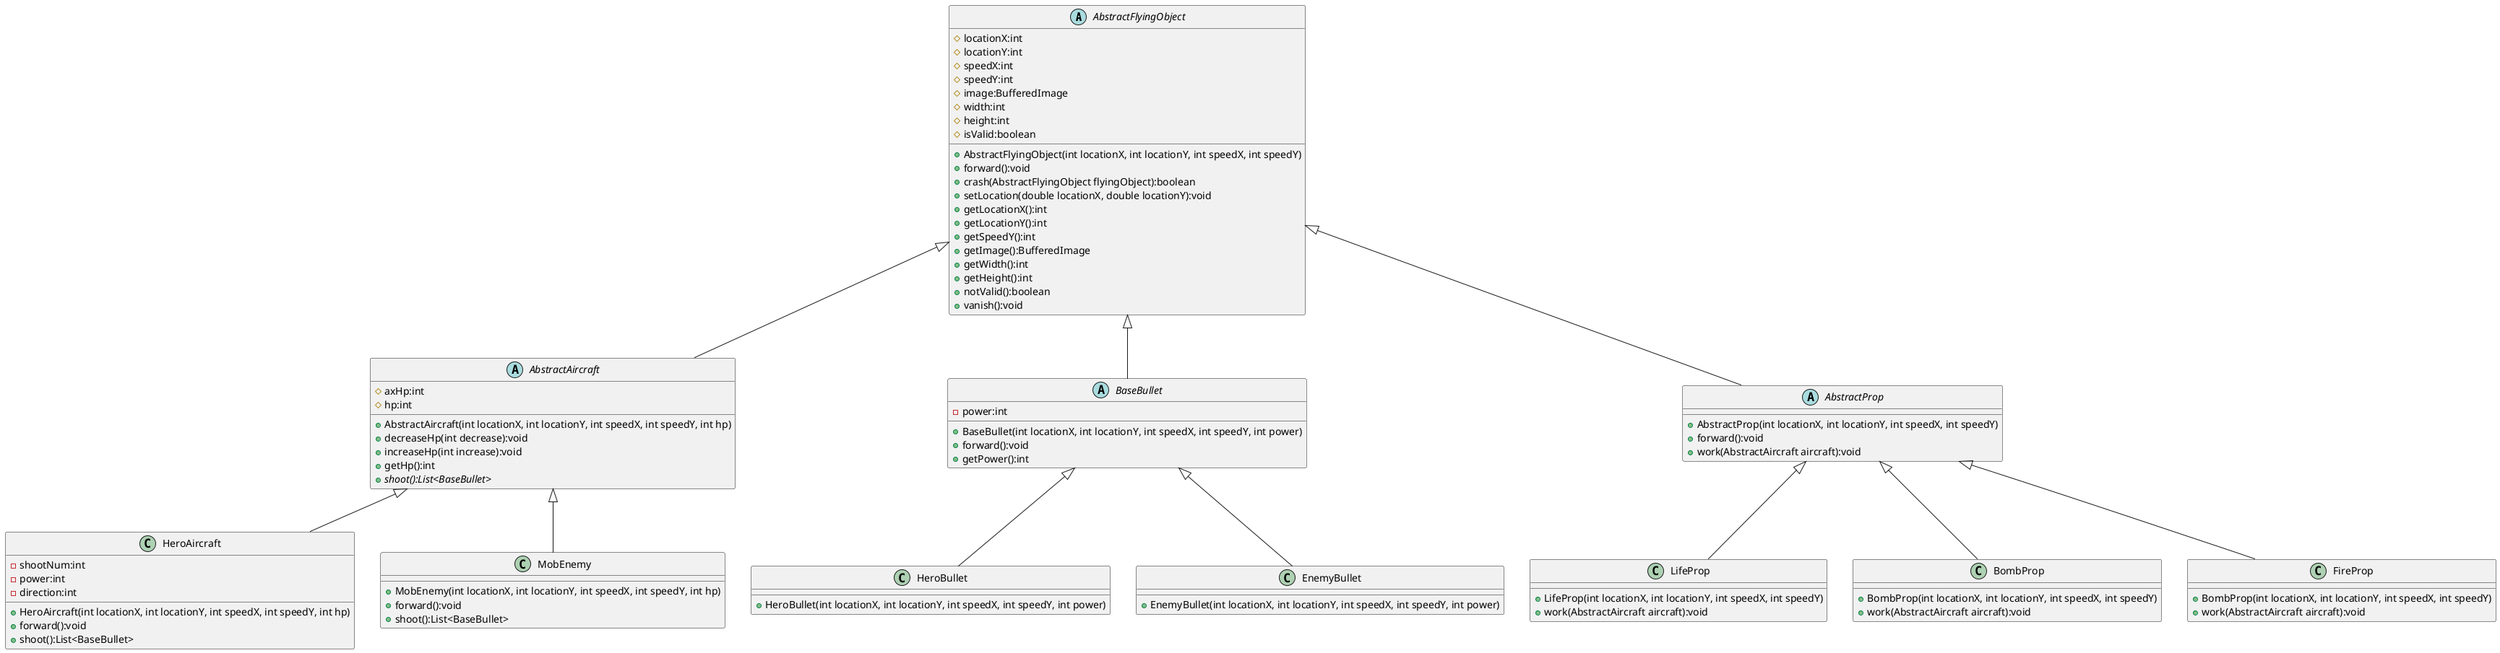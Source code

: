 @startuml
'https://plantuml.com/class-diagram

abstract class AbstractFlyingObject
{
    # locationX:int
    # locationY:int
    # speedX:int
    # speedY:int
    # image:BufferedImage
    # width:int
    # height:int
    # isValid:boolean

    + AbstractFlyingObject(int locationX, int locationY, int speedX, int speedY)
    + forward():void
    + crash(AbstractFlyingObject flyingObject):boolean
    + setLocation(double locationX, double locationY):void
    + getLocationX():int
    + getLocationY():int
    + getSpeedY():int
    + getImage():BufferedImage
    + getWidth():int
    + getHeight():int
    + notValid():boolean
    + vanish():void
}
abstract class AbstractAircraft
{
	# axHp:int
    # hp:int
    + AbstractAircraft(int locationX, int locationY, int speedX, int speedY, int hp)
    + decreaseHp(int decrease):void
    + increaseHp(int increase):void
    + getHp():int
    + {abstract} shoot():List<BaseBullet>
 }

abstract class BaseBullet
{
    - power:int
    + BaseBullet(int locationX, int locationY, int speedX, int speedY, int power)
    + forward():void
	+ getPower():int
}

AbstractFlyingObject <|-- AbstractAircraft
AbstractFlyingObject <|-- BaseBullet

AbstractAircraft <|-- HeroAircraft
AbstractAircraft <|-- MobEnemy

BaseBullet <|-- HeroBullet
BaseBullet <|-- EnemyBullet

class HeroAircraft {
    - shootNum:int
    - power:int
    - direction:int
    + HeroAircraft(int locationX, int locationY, int speedX, int speedY, int hp)
    + forward():void
    + shoot():List<BaseBullet>
}

class MobEnemy {
    + MobEnemy(int locationX, int locationY, int speedX, int speedY, int hp)
    + forward():void
    + shoot():List<BaseBullet>
}

class HeroBullet {
    + HeroBullet(int locationX, int locationY, int speedX, int speedY, int power)
}

class EnemyBullet {
    + EnemyBullet(int locationX, int locationY, int speedX, int speedY, int power)
}

abstract class AbstractProp {
    + AbstractProp(int locationX, int locationY, int speedX, int speedY)
    + forward():void
    + work(AbstractAircraft aircraft):void
}

class LifeProp {
    + LifeProp(int locationX, int locationY, int speedX, int speedY)
    + work(AbstractAircraft aircraft):void
}

class BombProp {
    + BombProp(int locationX, int locationY, int speedX, int speedY)
    + work(AbstractAircraft aircraft):void
}

class FireProp {
    + BombProp(int locationX, int locationY, int speedX, int speedY)
    + work(AbstractAircraft aircraft):void
}

AbstractFlyingObject <|-- AbstractProp

AbstractProp <|-- LifeProp
AbstractProp <|-- BombProp
AbstractProp <|-- FireProp

@enduml